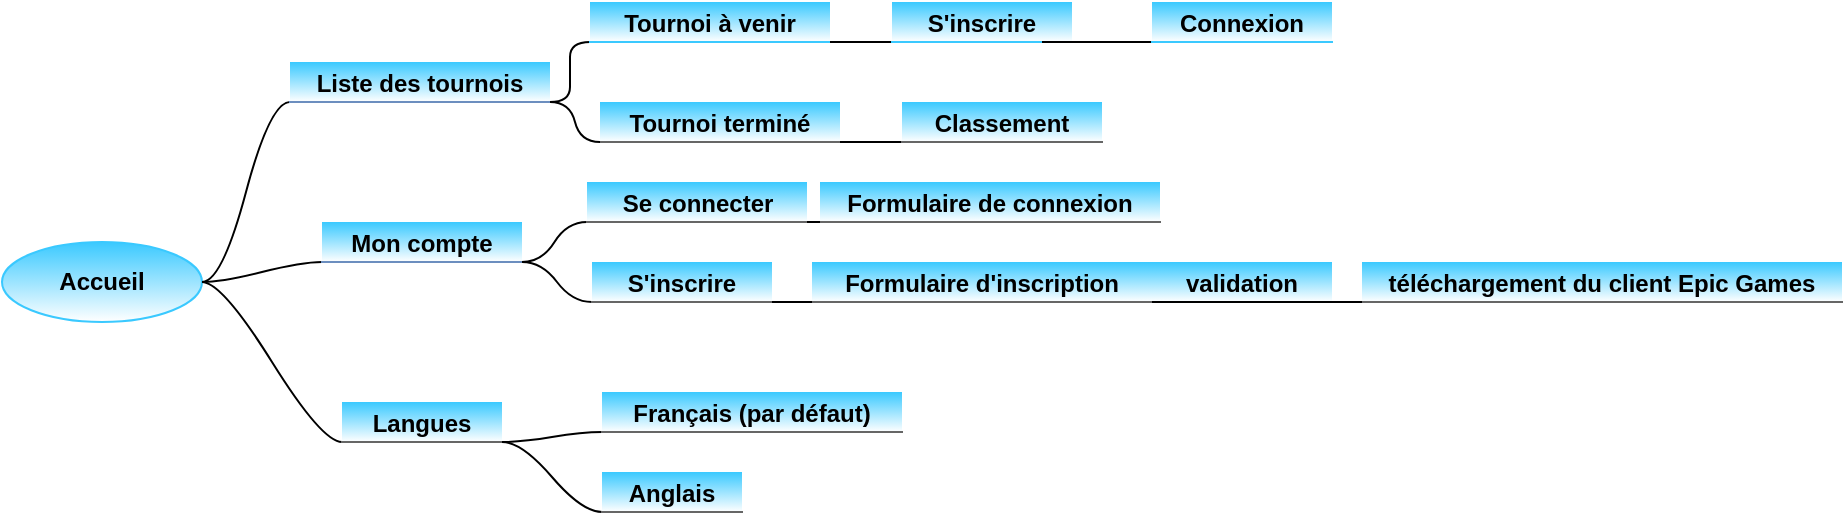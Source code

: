 <mxfile version="15.5.0" type="github" pages="2">
  <diagram id="Q1kiwo1vKjcwwtcRmz3a" name="non connecté">
    <mxGraphModel dx="1106" dy="572" grid="1" gridSize="10" guides="1" tooltips="1" connect="1" arrows="1" fold="1" page="1" pageScale="1" pageWidth="827" pageHeight="1169" math="0" shadow="0">
      <root>
        <mxCell id="0" />
        <mxCell id="1" parent="0" />
        <mxCell id="fiFQlGLODUkrKZmWzUM1-84" value="" style="edgeStyle=entityRelationEdgeStyle;startArrow=none;endArrow=none;segment=10;curved=1;rounded=1;sketch=0;" edge="1" parent="1" source="fiFQlGLODUkrKZmWzUM1-85" target="fiFQlGLODUkrKZmWzUM1-86">
          <mxGeometry relative="1" as="geometry" />
        </mxCell>
        <mxCell id="fiFQlGLODUkrKZmWzUM1-85" value="&lt;font style=&quot;font-size: 12px&quot;&gt;&lt;b&gt;&lt;font style=&quot;font-size: 12px&quot;&gt;Accueil&lt;/font&gt;&lt;/b&gt;&lt;/font&gt;" style="ellipse;whiteSpace=wrap;html=1;align=center;treeFolding=1;treeMoving=1;newEdgeStyle={&quot;edgeStyle&quot;:&quot;entityRelationEdgeStyle&quot;,&quot;startArrow&quot;:&quot;none&quot;,&quot;endArrow&quot;:&quot;none&quot;,&quot;segment&quot;:10,&quot;curved&quot;:1};rounded=1;sketch=0;fillColor=#3AC9FF;strokeColor=#3AC9FF;gradientColor=#FFFFFF;" vertex="1" parent="1">
          <mxGeometry x="140" y="485" width="100" height="40" as="geometry" />
        </mxCell>
        <mxCell id="fiFQlGLODUkrKZmWzUM1-86" value="Mon compte" style="whiteSpace=wrap;html=1;shape=partialRectangle;top=0;left=0;bottom=1;right=0;points=[[0,1],[1,1]];fillColor=#3AC9FF;align=center;verticalAlign=bottom;routingCenterY=0.5;snapToPoint=1;autosize=1;treeFolding=1;treeMoving=1;newEdgeStyle={&quot;edgeStyle&quot;:&quot;entityRelationEdgeStyle&quot;,&quot;startArrow&quot;:&quot;none&quot;,&quot;endArrow&quot;:&quot;none&quot;,&quot;segment&quot;:10,&quot;curved&quot;:1};rounded=1;sketch=0;strokeColor=#6c8ebf;gradientColor=#FFFFFF;fontStyle=1" vertex="1" parent="1">
          <mxGeometry x="300" y="475" width="100" height="20" as="geometry" />
        </mxCell>
        <mxCell id="fiFQlGLODUkrKZmWzUM1-87" value="" style="edgeStyle=entityRelationEdgeStyle;startArrow=none;endArrow=none;segment=10;curved=1;rounded=1;sketch=0;" edge="1" parent="1" source="fiFQlGLODUkrKZmWzUM1-85" target="fiFQlGLODUkrKZmWzUM1-88">
          <mxGeometry relative="1" as="geometry">
            <mxPoint x="370" y="319" as="sourcePoint" />
          </mxGeometry>
        </mxCell>
        <mxCell id="fiFQlGLODUkrKZmWzUM1-88" value="Liste des tournois" style="whiteSpace=wrap;html=1;shape=partialRectangle;top=0;left=0;bottom=1;right=0;points=[[0,1],[1,1]];fillColor=#3AC9FF;align=center;verticalAlign=bottom;routingCenterY=0.5;snapToPoint=1;autosize=1;treeFolding=1;treeMoving=1;newEdgeStyle={&quot;edgeStyle&quot;:&quot;entityRelationEdgeStyle&quot;,&quot;startArrow&quot;:&quot;none&quot;,&quot;endArrow&quot;:&quot;none&quot;,&quot;segment&quot;:10,&quot;curved&quot;:1};rounded=1;sketch=0;strokeColor=#6c8ebf;gradientColor=#FFFFFF;fontStyle=1" vertex="1" parent="1">
          <mxGeometry x="284" y="395" width="130" height="20" as="geometry" />
        </mxCell>
        <mxCell id="fiFQlGLODUkrKZmWzUM1-89" value="" style="edgeStyle=entityRelationEdgeStyle;startArrow=none;endArrow=none;segment=10;curved=1;rounded=1;sketch=0;" edge="1" parent="1" source="fiFQlGLODUkrKZmWzUM1-85" target="fiFQlGLODUkrKZmWzUM1-90">
          <mxGeometry relative="1" as="geometry">
            <mxPoint x="379" y="289" as="sourcePoint" />
          </mxGeometry>
        </mxCell>
        <mxCell id="fiFQlGLODUkrKZmWzUM1-90" value="Langues" style="whiteSpace=wrap;html=1;shape=partialRectangle;top=0;left=0;bottom=1;right=0;points=[[0,1],[1,1]];fillColor=#3AC9FF;align=center;verticalAlign=bottom;routingCenterY=0.5;snapToPoint=1;autosize=1;treeFolding=1;treeMoving=1;newEdgeStyle={&quot;edgeStyle&quot;:&quot;entityRelationEdgeStyle&quot;,&quot;startArrow&quot;:&quot;none&quot;,&quot;endArrow&quot;:&quot;none&quot;,&quot;segment&quot;:10,&quot;curved&quot;:1};rounded=1;sketch=0;strokeColor=#666666;gradientColor=#FFFFFF;fontStyle=1" vertex="1" parent="1">
          <mxGeometry x="310" y="565" width="80" height="20" as="geometry" />
        </mxCell>
        <mxCell id="fiFQlGLODUkrKZmWzUM1-91" value="" style="edgeStyle=entityRelationEdgeStyle;startArrow=none;endArrow=none;segment=10;curved=1;rounded=1;sketch=0;" edge="1" parent="1" source="fiFQlGLODUkrKZmWzUM1-88" target="fiFQlGLODUkrKZmWzUM1-48">
          <mxGeometry relative="1" as="geometry">
            <mxPoint x="470" y="375" as="sourcePoint" />
            <mxPoint x="460" y="395" as="targetPoint" />
          </mxGeometry>
        </mxCell>
        <mxCell id="fiFQlGLODUkrKZmWzUM1-92" value="Tournoi terminé" style="whiteSpace=wrap;html=1;shape=partialRectangle;top=0;left=0;bottom=1;right=0;points=[[0,1],[1,1]];fillColor=#3AC9FF;align=center;verticalAlign=bottom;routingCenterY=0.5;snapToPoint=1;autosize=1;treeFolding=1;treeMoving=1;newEdgeStyle={&quot;edgeStyle&quot;:&quot;entityRelationEdgeStyle&quot;,&quot;startArrow&quot;:&quot;none&quot;,&quot;endArrow&quot;:&quot;none&quot;,&quot;segment&quot;:10,&quot;curved&quot;:1};rounded=1;sketch=0;strokeColor=#666666;gradientColor=#FFFFFF;fontStyle=1" vertex="1" parent="1">
          <mxGeometry x="439" y="415" width="120" height="20" as="geometry" />
        </mxCell>
        <mxCell id="fiFQlGLODUkrKZmWzUM1-93" value="" style="edgeStyle=entityRelationEdgeStyle;startArrow=none;endArrow=none;segment=10;curved=1;rounded=1;sketch=0;" edge="1" parent="1" source="fiFQlGLODUkrKZmWzUM1-92" target="fiFQlGLODUkrKZmWzUM1-107">
          <mxGeometry relative="1" as="geometry">
            <mxPoint x="635" y="405" as="sourcePoint" />
            <mxPoint x="675" y="435" as="targetPoint" />
          </mxGeometry>
        </mxCell>
        <mxCell id="fiFQlGLODUkrKZmWzUM1-94" value="" style="edgeStyle=entityRelationEdgeStyle;startArrow=none;endArrow=none;segment=10;curved=1;rounded=1;sketch=0;" edge="1" parent="1" source="fiFQlGLODUkrKZmWzUM1-88" target="fiFQlGLODUkrKZmWzUM1-92">
          <mxGeometry relative="1" as="geometry">
            <mxPoint x="490" y="425" as="sourcePoint" />
            <mxPoint x="525" y="395" as="targetPoint" />
          </mxGeometry>
        </mxCell>
        <mxCell id="fiFQlGLODUkrKZmWzUM1-96" value="" style="edgeStyle=entityRelationEdgeStyle;startArrow=none;endArrow=none;segment=10;curved=1;rounded=1;sketch=0;" edge="1" parent="1" target="fiFQlGLODUkrKZmWzUM1-97" source="fiFQlGLODUkrKZmWzUM1-90">
          <mxGeometry relative="1" as="geometry">
            <mxPoint x="350" y="580" as="sourcePoint" />
          </mxGeometry>
        </mxCell>
        <mxCell id="fiFQlGLODUkrKZmWzUM1-97" value="Français (par défaut)" style="whiteSpace=wrap;html=1;shape=partialRectangle;top=0;left=0;bottom=1;right=0;points=[[0,1],[1,1]];fillColor=#3AC9FF;align=center;verticalAlign=bottom;routingCenterY=0.5;snapToPoint=1;autosize=1;treeFolding=1;treeMoving=1;newEdgeStyle={&quot;edgeStyle&quot;:&quot;entityRelationEdgeStyle&quot;,&quot;startArrow&quot;:&quot;none&quot;,&quot;endArrow&quot;:&quot;none&quot;,&quot;segment&quot;:10,&quot;curved&quot;:1};rounded=1;sketch=0;strokeColor=#666666;gradientColor=#FFFFFF;fontStyle=1" vertex="1" parent="1">
          <mxGeometry x="440" y="560" width="150" height="20" as="geometry" />
        </mxCell>
        <mxCell id="fiFQlGLODUkrKZmWzUM1-98" value="" style="edgeStyle=entityRelationEdgeStyle;startArrow=none;endArrow=none;segment=10;curved=1;rounded=1;sketch=0;" edge="1" parent="1" source="fiFQlGLODUkrKZmWzUM1-90" target="fiFQlGLODUkrKZmWzUM1-99">
          <mxGeometry relative="1" as="geometry">
            <mxPoint x="460" y="575" as="sourcePoint" />
          </mxGeometry>
        </mxCell>
        <mxCell id="fiFQlGLODUkrKZmWzUM1-99" value="Anglais" style="whiteSpace=wrap;html=1;shape=partialRectangle;top=0;left=0;bottom=1;right=0;points=[[0,1],[1,1]];fillColor=#3AC9FF;align=center;verticalAlign=bottom;routingCenterY=0.5;snapToPoint=1;autosize=1;treeFolding=1;treeMoving=1;newEdgeStyle={&quot;edgeStyle&quot;:&quot;entityRelationEdgeStyle&quot;,&quot;startArrow&quot;:&quot;none&quot;,&quot;endArrow&quot;:&quot;none&quot;,&quot;segment&quot;:10,&quot;curved&quot;:1};rounded=1;sketch=0;strokeColor=#666666;gradientColor=#FFFFFF;fontStyle=1" vertex="1" parent="1">
          <mxGeometry x="440" y="600" width="70" height="20" as="geometry" />
        </mxCell>
        <mxCell id="fiFQlGLODUkrKZmWzUM1-100" value="" style="edgeStyle=entityRelationEdgeStyle;startArrow=none;endArrow=none;segment=10;curved=1;rounded=1;sketch=0;" edge="1" parent="1" source="fiFQlGLODUkrKZmWzUM1-86" target="fiFQlGLODUkrKZmWzUM1-101">
          <mxGeometry relative="1" as="geometry">
            <mxPoint x="457.5" y="445" as="sourcePoint" />
          </mxGeometry>
        </mxCell>
        <mxCell id="fiFQlGLODUkrKZmWzUM1-101" value="Se connecter" style="whiteSpace=wrap;html=1;shape=partialRectangle;top=0;left=0;bottom=1;right=0;points=[[0,1],[1,1]];fillColor=#3AC9FF;align=center;verticalAlign=bottom;routingCenterY=0.5;snapToPoint=1;autosize=1;treeFolding=1;treeMoving=1;newEdgeStyle={&quot;edgeStyle&quot;:&quot;entityRelationEdgeStyle&quot;,&quot;startArrow&quot;:&quot;none&quot;,&quot;endArrow&quot;:&quot;none&quot;,&quot;segment&quot;:10,&quot;curved&quot;:1};rounded=1;sketch=0;strokeColor=#666666;gradientColor=#FFFFFF;fontStyle=1" vertex="1" parent="1">
          <mxGeometry x="432.5" y="455" width="110" height="20" as="geometry" />
        </mxCell>
        <mxCell id="fiFQlGLODUkrKZmWzUM1-102" value="Formulaire d&#39;inscription" style="whiteSpace=wrap;html=1;shape=partialRectangle;top=0;left=0;bottom=1;right=0;points=[[0,1],[1,1]];fillColor=#3AC9FF;align=center;verticalAlign=bottom;routingCenterY=0.5;snapToPoint=1;autosize=1;treeFolding=1;treeMoving=1;newEdgeStyle={&quot;edgeStyle&quot;:&quot;entityRelationEdgeStyle&quot;,&quot;startArrow&quot;:&quot;none&quot;,&quot;endArrow&quot;:&quot;none&quot;,&quot;segment&quot;:10,&quot;curved&quot;:1};rounded=1;sketch=0;strokeColor=#666666;gradientColor=#FFFFFF;fontStyle=1" vertex="1" parent="1">
          <mxGeometry x="545" y="495" width="170" height="20" as="geometry" />
        </mxCell>
        <mxCell id="fiFQlGLODUkrKZmWzUM1-103" value="" style="edgeStyle=entityRelationEdgeStyle;startArrow=none;endArrow=none;segment=10;curved=1;rounded=1;sketch=0;" edge="1" parent="1" source="fiFQlGLODUkrKZmWzUM1-86" target="fiFQlGLODUkrKZmWzUM1-105">
          <mxGeometry relative="1" as="geometry">
            <mxPoint x="480" y="445" as="sourcePoint" />
            <mxPoint x="508" y="425" as="targetPoint" />
          </mxGeometry>
        </mxCell>
        <mxCell id="fiFQlGLODUkrKZmWzUM1-104" value="" style="edgeStyle=entityRelationEdgeStyle;startArrow=none;endArrow=none;segment=10;curved=1;rounded=1;sketch=0;" edge="1" parent="1" source="fiFQlGLODUkrKZmWzUM1-105" target="fiFQlGLODUkrKZmWzUM1-102">
          <mxGeometry relative="1" as="geometry">
            <mxPoint x="440" y="525" as="sourcePoint" />
            <mxPoint x="508" y="425" as="targetPoint" />
          </mxGeometry>
        </mxCell>
        <mxCell id="fiFQlGLODUkrKZmWzUM1-105" value="S&#39;inscrire" style="whiteSpace=wrap;html=1;shape=partialRectangle;top=0;left=0;bottom=1;right=0;points=[[0,1],[1,1]];fillColor=#3AC9FF;align=center;verticalAlign=bottom;routingCenterY=0.5;snapToPoint=1;autosize=1;treeFolding=1;treeMoving=1;newEdgeStyle={&quot;edgeStyle&quot;:&quot;entityRelationEdgeStyle&quot;,&quot;startArrow&quot;:&quot;none&quot;,&quot;endArrow&quot;:&quot;none&quot;,&quot;segment&quot;:10,&quot;curved&quot;:1};rounded=1;sketch=0;strokeColor=#666666;gradientColor=#FFFFFF;fontStyle=1" vertex="1" parent="1">
          <mxGeometry x="435" y="495" width="90" height="20" as="geometry" />
        </mxCell>
        <mxCell id="fiFQlGLODUkrKZmWzUM1-106" value="" style="edgeStyle=entityRelationEdgeStyle;startArrow=none;endArrow=none;segment=10;curved=1;rounded=1;sketch=0;" edge="1" parent="1" source="fiFQlGLODUkrKZmWzUM1-102" target="fiFQlGLODUkrKZmWzUM1-105">
          <mxGeometry relative="1" as="geometry">
            <mxPoint x="480" y="445" as="sourcePoint" />
            <mxPoint x="508" y="425" as="targetPoint" />
          </mxGeometry>
        </mxCell>
        <mxCell id="fiFQlGLODUkrKZmWzUM1-48" value="Tournoi à venir" style="whiteSpace=wrap;html=1;shape=partialRectangle;top=0;left=0;bottom=1;right=0;points=[[0,1],[1,1]];fillColor=#3AC9FF;align=center;verticalAlign=bottom;routingCenterY=0.5;snapToPoint=1;autosize=1;treeFolding=1;treeMoving=1;newEdgeStyle={&quot;edgeStyle&quot;:&quot;entityRelationEdgeStyle&quot;,&quot;startArrow&quot;:&quot;none&quot;,&quot;endArrow&quot;:&quot;none&quot;,&quot;segment&quot;:10,&quot;curved&quot;:1};rounded=1;sketch=0;strokeColor=#3AC9FF;gradientColor=#FFFFFF;fontStyle=1" vertex="1" parent="1">
          <mxGeometry x="434" y="365" width="120" height="20" as="geometry" />
        </mxCell>
        <mxCell id="fiFQlGLODUkrKZmWzUM1-107" value="Classement" style="whiteSpace=wrap;html=1;shape=partialRectangle;top=0;left=0;bottom=1;right=0;points=[[0,1],[1,1]];fillColor=#3AC9FF;align=center;verticalAlign=bottom;routingCenterY=0.5;snapToPoint=1;autosize=1;treeFolding=1;treeMoving=1;newEdgeStyle={&quot;edgeStyle&quot;:&quot;entityRelationEdgeStyle&quot;,&quot;startArrow&quot;:&quot;none&quot;,&quot;endArrow&quot;:&quot;none&quot;,&quot;segment&quot;:10,&quot;curved&quot;:1};rounded=1;sketch=0;strokeColor=#666666;gradientColor=#FFFFFF;fontStyle=1" vertex="1" parent="1">
          <mxGeometry x="590" y="415" width="100" height="20" as="geometry" />
        </mxCell>
        <mxCell id="fiFQlGLODUkrKZmWzUM1-108" value="" style="edgeStyle=entityRelationEdgeStyle;startArrow=none;endArrow=none;segment=10;curved=1;rounded=1;sketch=0;" edge="1" parent="1" target="fiFQlGLODUkrKZmWzUM1-109" source="fiFQlGLODUkrKZmWzUM1-48">
          <mxGeometry relative="1" as="geometry">
            <mxPoint x="585" y="445" as="sourcePoint" />
            <mxPoint x="685" y="445" as="targetPoint" />
          </mxGeometry>
        </mxCell>
        <mxCell id="fiFQlGLODUkrKZmWzUM1-109" value="S&#39;inscrire" style="whiteSpace=wrap;html=1;shape=partialRectangle;top=0;left=0;bottom=1;right=0;points=[[0,1],[1,1]];fillColor=#3AC9FF;align=center;verticalAlign=bottom;routingCenterY=0.5;snapToPoint=1;autosize=1;treeFolding=1;treeMoving=1;newEdgeStyle={&quot;edgeStyle&quot;:&quot;entityRelationEdgeStyle&quot;,&quot;startArrow&quot;:&quot;none&quot;,&quot;endArrow&quot;:&quot;none&quot;,&quot;segment&quot;:10,&quot;curved&quot;:1};rounded=1;sketch=0;strokeColor=#3AC9FF;gradientColor=#FFFFFF;fontStyle=1" vertex="1" collapsed="1" parent="1">
          <mxGeometry x="585" y="365" width="90" height="20" as="geometry" />
        </mxCell>
        <mxCell id="fiFQlGLODUkrKZmWzUM1-110" value="" style="edgeStyle=entityRelationEdgeStyle;startArrow=none;endArrow=none;segment=10;curved=1;rounded=1;sketch=0;" edge="1" parent="1" target="fiFQlGLODUkrKZmWzUM1-111">
          <mxGeometry relative="1" as="geometry">
            <mxPoint x="660" y="385" as="sourcePoint" />
            <mxPoint x="695" y="455" as="targetPoint" />
          </mxGeometry>
        </mxCell>
        <mxCell id="fiFQlGLODUkrKZmWzUM1-111" value="Connexion" style="whiteSpace=wrap;html=1;shape=partialRectangle;top=0;left=0;bottom=1;right=0;points=[[0,1],[1,1]];fillColor=#3AC9FF;align=center;verticalAlign=bottom;routingCenterY=0.5;snapToPoint=1;autosize=1;treeFolding=1;treeMoving=1;newEdgeStyle={&quot;edgeStyle&quot;:&quot;entityRelationEdgeStyle&quot;,&quot;startArrow&quot;:&quot;none&quot;,&quot;endArrow&quot;:&quot;none&quot;,&quot;segment&quot;:10,&quot;curved&quot;:1};rounded=1;sketch=0;strokeColor=#3AC9FF;gradientColor=#FFFFFF;fontStyle=1" vertex="1" parent="1">
          <mxGeometry x="715" y="365" width="90" height="20" as="geometry" />
        </mxCell>
        <mxCell id="fiFQlGLODUkrKZmWzUM1-112" value="&lt;div&gt;Formulaire de connexion&lt;/div&gt;" style="whiteSpace=wrap;html=1;shape=partialRectangle;top=0;left=0;bottom=1;right=0;points=[[0,1],[1,1]];fillColor=#3AC9FF;align=center;verticalAlign=bottom;routingCenterY=0.5;snapToPoint=1;autosize=1;treeFolding=1;treeMoving=1;newEdgeStyle={&quot;edgeStyle&quot;:&quot;entityRelationEdgeStyle&quot;,&quot;startArrow&quot;:&quot;none&quot;,&quot;endArrow&quot;:&quot;none&quot;,&quot;segment&quot;:10,&quot;curved&quot;:1};rounded=1;sketch=0;strokeColor=#666666;gradientColor=#FFFFFF;fontStyle=1" vertex="1" parent="1">
          <mxGeometry x="549" y="455" width="170" height="20" as="geometry" />
        </mxCell>
        <mxCell id="fiFQlGLODUkrKZmWzUM1-113" value="" style="edgeStyle=entityRelationEdgeStyle;startArrow=none;endArrow=none;segment=10;curved=1;rounded=1;sketch=0;" edge="1" parent="1" source="fiFQlGLODUkrKZmWzUM1-112" target="fiFQlGLODUkrKZmWzUM1-101">
          <mxGeometry relative="1" as="geometry">
            <mxPoint x="420" y="505" as="sourcePoint" />
            <mxPoint x="448" y="485" as="targetPoint" />
          </mxGeometry>
        </mxCell>
        <mxCell id="fiFQlGLODUkrKZmWzUM1-114" value="validation " style="whiteSpace=wrap;html=1;shape=partialRectangle;top=0;left=0;bottom=1;right=0;points=[[0,1],[1,1]];fillColor=#3AC9FF;align=center;verticalAlign=bottom;routingCenterY=0.5;snapToPoint=1;autosize=1;treeFolding=1;treeMoving=1;newEdgeStyle={&quot;edgeStyle&quot;:&quot;entityRelationEdgeStyle&quot;,&quot;startArrow&quot;:&quot;none&quot;,&quot;endArrow&quot;:&quot;none&quot;,&quot;segment&quot;:10,&quot;curved&quot;:1};rounded=1;sketch=0;strokeColor=#666666;gradientColor=#FFFFFF;fontStyle=1" vertex="1" parent="1">
          <mxGeometry x="715" y="495" width="90" height="20" as="geometry" />
        </mxCell>
        <mxCell id="fiFQlGLODUkrKZmWzUM1-115" value="" style="edgeStyle=entityRelationEdgeStyle;startArrow=none;endArrow=none;segment=10;curved=1;rounded=1;sketch=0;" edge="1" parent="1" source="fiFQlGLODUkrKZmWzUM1-114" target="fiFQlGLODUkrKZmWzUM1-102">
          <mxGeometry relative="1" as="geometry">
            <mxPoint x="559" y="485" as="sourcePoint" />
            <mxPoint x="548" y="485" as="targetPoint" />
          </mxGeometry>
        </mxCell>
        <mxCell id="fiFQlGLODUkrKZmWzUM1-116" value="" style="edgeStyle=entityRelationEdgeStyle;startArrow=none;endArrow=none;segment=10;curved=1;rounded=1;sketch=0;" edge="1" parent="1" source="fiFQlGLODUkrKZmWzUM1-114">
          <mxGeometry relative="1" as="geometry">
            <mxPoint x="730" y="515" as="sourcePoint" />
            <mxPoint x="780" y="515" as="targetPoint" />
          </mxGeometry>
        </mxCell>
        <mxCell id="fiFQlGLODUkrKZmWzUM1-117" value="téléchargement du client Epic Games" style="whiteSpace=wrap;html=1;shape=partialRectangle;top=0;left=0;bottom=1;right=0;points=[[0,1],[1,1]];fillColor=#3AC9FF;align=center;verticalAlign=bottom;routingCenterY=0.5;snapToPoint=1;autosize=1;treeFolding=1;treeMoving=1;newEdgeStyle={&quot;edgeStyle&quot;:&quot;entityRelationEdgeStyle&quot;,&quot;startArrow&quot;:&quot;none&quot;,&quot;endArrow&quot;:&quot;none&quot;,&quot;segment&quot;:10,&quot;curved&quot;:1};rounded=1;sketch=0;strokeColor=#666666;gradientColor=#FFFFFF;fontStyle=1" vertex="1" parent="1">
          <mxGeometry x="820" y="495" width="240" height="20" as="geometry" />
        </mxCell>
        <mxCell id="fiFQlGLODUkrKZmWzUM1-119" value="" style="edgeStyle=entityRelationEdgeStyle;startArrow=none;endArrow=none;segment=10;curved=1;rounded=1;sketch=0;" edge="1" parent="1" source="fiFQlGLODUkrKZmWzUM1-114" target="fiFQlGLODUkrKZmWzUM1-117">
          <mxGeometry relative="1" as="geometry">
            <mxPoint x="760" y="510" as="sourcePoint" />
            <mxPoint x="795" y="530" as="targetPoint" />
          </mxGeometry>
        </mxCell>
      </root>
    </mxGraphModel>
  </diagram>
  <diagram id="P9nmxpy3xN0ZeBVEByqj" name="connecté">
    <mxGraphModel dx="632" dy="327" grid="1" gridSize="10" guides="1" tooltips="1" connect="1" arrows="1" fold="1" page="1" pageScale="1" pageWidth="827" pageHeight="1169" math="0" shadow="0">
      <root>
        <mxCell id="O_8s_zXtl1Wq45kXyOu1-0" />
        <mxCell id="O_8s_zXtl1Wq45kXyOu1-1" parent="O_8s_zXtl1Wq45kXyOu1-0" />
        <mxCell id="TK5X9V41BlfFNVEwXNrX-0" value="" style="edgeStyle=entityRelationEdgeStyle;startArrow=none;endArrow=none;segment=10;curved=1;rounded=1;sketch=0;" edge="1" parent="O_8s_zXtl1Wq45kXyOu1-1" source="TK5X9V41BlfFNVEwXNrX-1" target="TK5X9V41BlfFNVEwXNrX-2">
          <mxGeometry relative="1" as="geometry" />
        </mxCell>
        <mxCell id="TK5X9V41BlfFNVEwXNrX-1" value="&lt;div&gt;Accueil&lt;/div&gt;&lt;div&gt;&lt;span style=&quot;font-weight: normal&quot;&gt;Mes tournois&lt;/span&gt;&lt;/div&gt;" style="ellipse;whiteSpace=wrap;html=1;align=center;treeFolding=1;treeMoving=1;newEdgeStyle={&quot;edgeStyle&quot;:&quot;entityRelationEdgeStyle&quot;,&quot;startArrow&quot;:&quot;none&quot;,&quot;endArrow&quot;:&quot;none&quot;,&quot;segment&quot;:10,&quot;curved&quot;:1};rounded=1;sketch=0;fillColor=#3AC9FF;strokeColor=#3AC9FF;gradientColor=#FFFFFF;fontStyle=1" vertex="1" parent="O_8s_zXtl1Wq45kXyOu1-1">
          <mxGeometry x="280" y="990" width="100" height="40" as="geometry" />
        </mxCell>
        <mxCell id="TK5X9V41BlfFNVEwXNrX-2" value="Mon compte" style="whiteSpace=wrap;html=1;shape=partialRectangle;top=0;left=0;bottom=1;right=0;points=[[0,1],[1,1]];fillColor=#3AC9FF;align=center;verticalAlign=bottom;routingCenterY=0.5;snapToPoint=1;autosize=1;treeFolding=1;treeMoving=1;newEdgeStyle={&quot;edgeStyle&quot;:&quot;entityRelationEdgeStyle&quot;,&quot;startArrow&quot;:&quot;none&quot;,&quot;endArrow&quot;:&quot;none&quot;,&quot;segment&quot;:10,&quot;curved&quot;:1};rounded=1;sketch=0;strokeColor=#6c8ebf;gradientColor=#FFFFFF;fontStyle=1" vertex="1" parent="O_8s_zXtl1Wq45kXyOu1-1">
          <mxGeometry x="430" y="980" width="100" height="20" as="geometry" />
        </mxCell>
        <mxCell id="TK5X9V41BlfFNVEwXNrX-3" value="" style="edgeStyle=entityRelationEdgeStyle;startArrow=none;endArrow=none;segment=10;curved=1;rounded=1;sketch=0;" edge="1" parent="O_8s_zXtl1Wq45kXyOu1-1" source="TK5X9V41BlfFNVEwXNrX-1" target="TK5X9V41BlfFNVEwXNrX-4">
          <mxGeometry relative="1" as="geometry">
            <mxPoint x="510" y="824" as="sourcePoint" />
          </mxGeometry>
        </mxCell>
        <mxCell id="TK5X9V41BlfFNVEwXNrX-4" value="&lt;div&gt;Rechercher un &lt;br&gt;&lt;/div&gt;&lt;div&gt;tournois&lt;/div&gt;" style="whiteSpace=wrap;html=1;shape=partialRectangle;top=0;left=0;bottom=1;right=0;points=[[0,1],[1,1]];fillColor=#3AC9FF;align=center;verticalAlign=bottom;routingCenterY=0.5;snapToPoint=1;autosize=1;treeFolding=1;treeMoving=1;newEdgeStyle={&quot;edgeStyle&quot;:&quot;entityRelationEdgeStyle&quot;,&quot;startArrow&quot;:&quot;none&quot;,&quot;endArrow&quot;:&quot;none&quot;,&quot;segment&quot;:10,&quot;curved&quot;:1};rounded=1;sketch=0;strokeColor=#6c8ebf;gradientColor=#FFFFFF;fontStyle=1" vertex="1" parent="O_8s_zXtl1Wq45kXyOu1-1">
          <mxGeometry x="430" y="890" width="120" height="30" as="geometry" />
        </mxCell>
        <mxCell id="TK5X9V41BlfFNVEwXNrX-5" value="" style="edgeStyle=entityRelationEdgeStyle;startArrow=none;endArrow=none;segment=10;curved=1;rounded=1;sketch=0;" edge="1" parent="O_8s_zXtl1Wq45kXyOu1-1" source="TK5X9V41BlfFNVEwXNrX-1" target="TK5X9V41BlfFNVEwXNrX-6">
          <mxGeometry relative="1" as="geometry">
            <mxPoint x="519" y="794" as="sourcePoint" />
          </mxGeometry>
        </mxCell>
        <mxCell id="TK5X9V41BlfFNVEwXNrX-6" value="Langues" style="whiteSpace=wrap;html=1;shape=partialRectangle;top=0;left=0;bottom=1;right=0;points=[[0,1],[1,1]];fillColor=#3AC9FF;align=center;verticalAlign=bottom;routingCenterY=0.5;snapToPoint=1;autosize=1;treeFolding=1;treeMoving=1;newEdgeStyle={&quot;edgeStyle&quot;:&quot;entityRelationEdgeStyle&quot;,&quot;startArrow&quot;:&quot;none&quot;,&quot;endArrow&quot;:&quot;none&quot;,&quot;segment&quot;:10,&quot;curved&quot;:1};rounded=1;sketch=0;strokeColor=#666666;gradientColor=#FFFFFF;fontStyle=1" vertex="1" parent="O_8s_zXtl1Wq45kXyOu1-1">
          <mxGeometry x="435" y="1090" width="80" height="20" as="geometry" />
        </mxCell>
        <mxCell id="TK5X9V41BlfFNVEwXNrX-7" value="" style="edgeStyle=entityRelationEdgeStyle;startArrow=none;endArrow=none;segment=10;curved=1;rounded=1;sketch=0;" edge="1" parent="O_8s_zXtl1Wq45kXyOu1-1" source="TK5X9V41BlfFNVEwXNrX-4" target="TK5X9V41BlfFNVEwXNrX-18">
          <mxGeometry relative="1" as="geometry">
            <mxPoint x="610" y="880" as="sourcePoint" />
            <mxPoint x="600" y="900" as="targetPoint" />
          </mxGeometry>
        </mxCell>
        <mxCell id="TK5X9V41BlfFNVEwXNrX-8" value="Tournoi terminé" style="whiteSpace=wrap;html=1;shape=partialRectangle;top=0;left=0;bottom=1;right=0;points=[[0,1],[1,1]];fillColor=#3AC9FF;align=center;verticalAlign=bottom;routingCenterY=0.5;snapToPoint=1;autosize=1;treeFolding=1;treeMoving=1;newEdgeStyle={&quot;edgeStyle&quot;:&quot;entityRelationEdgeStyle&quot;,&quot;startArrow&quot;:&quot;none&quot;,&quot;endArrow&quot;:&quot;none&quot;,&quot;segment&quot;:10,&quot;curved&quot;:1};rounded=1;sketch=0;strokeColor=#666666;gradientColor=#FFFFFF;fontStyle=1" vertex="1" parent="O_8s_zXtl1Wq45kXyOu1-1">
          <mxGeometry x="574" y="920" width="120" height="20" as="geometry" />
        </mxCell>
        <mxCell id="TK5X9V41BlfFNVEwXNrX-9" value="" style="edgeStyle=entityRelationEdgeStyle;startArrow=none;endArrow=none;segment=10;curved=1;rounded=1;sketch=0;" edge="1" parent="O_8s_zXtl1Wq45kXyOu1-1" source="TK5X9V41BlfFNVEwXNrX-8" target="TK5X9V41BlfFNVEwXNrX-19">
          <mxGeometry relative="1" as="geometry">
            <mxPoint x="775" y="910" as="sourcePoint" />
            <mxPoint x="815" y="940" as="targetPoint" />
          </mxGeometry>
        </mxCell>
        <mxCell id="TK5X9V41BlfFNVEwXNrX-10" value="" style="edgeStyle=entityRelationEdgeStyle;startArrow=none;endArrow=none;segment=10;curved=1;rounded=1;sketch=0;" edge="1" parent="O_8s_zXtl1Wq45kXyOu1-1" source="TK5X9V41BlfFNVEwXNrX-4" target="TK5X9V41BlfFNVEwXNrX-8">
          <mxGeometry relative="1" as="geometry">
            <mxPoint x="630" y="930" as="sourcePoint" />
            <mxPoint x="665" y="900" as="targetPoint" />
          </mxGeometry>
        </mxCell>
        <mxCell id="TK5X9V41BlfFNVEwXNrX-11" value="" style="edgeStyle=entityRelationEdgeStyle;startArrow=none;endArrow=none;segment=10;curved=1;rounded=1;sketch=0;" edge="1" parent="O_8s_zXtl1Wq45kXyOu1-1" source="TK5X9V41BlfFNVEwXNrX-6" target="TK5X9V41BlfFNVEwXNrX-12">
          <mxGeometry relative="1" as="geometry">
            <mxPoint x="490" y="1085" as="sourcePoint" />
          </mxGeometry>
        </mxCell>
        <mxCell id="TK5X9V41BlfFNVEwXNrX-12" value="Français (par défaut)" style="whiteSpace=wrap;html=1;shape=partialRectangle;top=0;left=0;bottom=1;right=0;points=[[0,1],[1,1]];fillColor=#3AC9FF;align=center;verticalAlign=bottom;routingCenterY=0.5;snapToPoint=1;autosize=1;treeFolding=1;treeMoving=1;newEdgeStyle={&quot;edgeStyle&quot;:&quot;entityRelationEdgeStyle&quot;,&quot;startArrow&quot;:&quot;none&quot;,&quot;endArrow&quot;:&quot;none&quot;,&quot;segment&quot;:10,&quot;curved&quot;:1};rounded=1;sketch=0;strokeColor=#666666;gradientColor=#FFFFFF;fontStyle=1" vertex="1" parent="O_8s_zXtl1Wq45kXyOu1-1">
          <mxGeometry x="574" y="1080" width="150" height="20" as="geometry" />
        </mxCell>
        <mxCell id="TK5X9V41BlfFNVEwXNrX-13" value="" style="edgeStyle=entityRelationEdgeStyle;startArrow=none;endArrow=none;segment=10;curved=1;rounded=1;sketch=0;" edge="1" parent="O_8s_zXtl1Wq45kXyOu1-1" source="TK5X9V41BlfFNVEwXNrX-6" target="TK5X9V41BlfFNVEwXNrX-14">
          <mxGeometry relative="1" as="geometry">
            <mxPoint x="600" y="1080" as="sourcePoint" />
          </mxGeometry>
        </mxCell>
        <mxCell id="TK5X9V41BlfFNVEwXNrX-14" value="Anglais" style="whiteSpace=wrap;html=1;shape=partialRectangle;top=0;left=0;bottom=1;right=0;points=[[0,1],[1,1]];fillColor=#3AC9FF;align=center;verticalAlign=bottom;routingCenterY=0.5;snapToPoint=1;autosize=1;treeFolding=1;treeMoving=1;newEdgeStyle={&quot;edgeStyle&quot;:&quot;entityRelationEdgeStyle&quot;,&quot;startArrow&quot;:&quot;none&quot;,&quot;endArrow&quot;:&quot;none&quot;,&quot;segment&quot;:10,&quot;curved&quot;:1};rounded=1;sketch=0;strokeColor=#666666;gradientColor=#FFFFFF;fontStyle=1" vertex="1" parent="O_8s_zXtl1Wq45kXyOu1-1">
          <mxGeometry x="574" y="1110" width="70" height="20" as="geometry" />
        </mxCell>
        <mxCell id="TK5X9V41BlfFNVEwXNrX-15" value="" style="edgeStyle=entityRelationEdgeStyle;startArrow=none;endArrow=none;segment=10;curved=1;rounded=1;sketch=0;" edge="1" parent="O_8s_zXtl1Wq45kXyOu1-1" source="TK5X9V41BlfFNVEwXNrX-2" target="TK5X9V41BlfFNVEwXNrX-16">
          <mxGeometry relative="1" as="geometry">
            <mxPoint x="597.5" y="950" as="sourcePoint" />
          </mxGeometry>
        </mxCell>
        <mxCell id="TK5X9V41BlfFNVEwXNrX-16" value="Parametres" style="whiteSpace=wrap;html=1;shape=partialRectangle;top=0;left=0;bottom=1;right=0;points=[[0,1],[1,1]];fillColor=#3AC9FF;align=center;verticalAlign=bottom;routingCenterY=0.5;snapToPoint=1;autosize=1;treeFolding=1;treeMoving=1;newEdgeStyle={&quot;edgeStyle&quot;:&quot;entityRelationEdgeStyle&quot;,&quot;startArrow&quot;:&quot;none&quot;,&quot;endArrow&quot;:&quot;none&quot;,&quot;segment&quot;:10,&quot;curved&quot;:1};rounded=1;sketch=0;strokeColor=#666666;gradientColor=#FFFFFF;fontStyle=1" vertex="1" parent="O_8s_zXtl1Wq45kXyOu1-1">
          <mxGeometry x="569" y="1000" width="100" height="20" as="geometry" />
        </mxCell>
        <mxCell id="TK5X9V41BlfFNVEwXNrX-17" value="" style="edgeStyle=entityRelationEdgeStyle;startArrow=none;endArrow=none;segment=10;curved=1;rounded=1;sketch=0;" edge="1" parent="O_8s_zXtl1Wq45kXyOu1-1" source="TK5X9V41BlfFNVEwXNrX-16" target="TK5X9V41BlfFNVEwXNrX-26">
          <mxGeometry relative="1" as="geometry">
            <mxPoint x="620" y="950" as="sourcePoint" />
            <mxPoint x="575" y="1020" as="targetPoint" />
          </mxGeometry>
        </mxCell>
        <mxCell id="TK5X9V41BlfFNVEwXNrX-18" value="&lt;div&gt;Détail d&#39;un tournoi à venir&lt;/div&gt;" style="whiteSpace=wrap;html=1;shape=partialRectangle;top=0;left=0;bottom=1;right=0;points=[[0,1],[1,1]];fillColor=#3AC9FF;align=center;verticalAlign=bottom;routingCenterY=0.5;snapToPoint=1;autosize=1;treeFolding=1;treeMoving=1;newEdgeStyle={&quot;edgeStyle&quot;:&quot;entityRelationEdgeStyle&quot;,&quot;startArrow&quot;:&quot;none&quot;,&quot;endArrow&quot;:&quot;none&quot;,&quot;segment&quot;:10,&quot;curved&quot;:1};rounded=1;sketch=0;strokeColor=#3AC9FF;gradientColor=#FFFFFF;fontStyle=1" vertex="1" parent="O_8s_zXtl1Wq45kXyOu1-1">
          <mxGeometry x="574" y="870" width="180" height="20" as="geometry" />
        </mxCell>
        <mxCell id="TK5X9V41BlfFNVEwXNrX-19" value="Classement" style="whiteSpace=wrap;html=1;shape=partialRectangle;top=0;left=0;bottom=1;right=0;points=[[0,1],[1,1]];fillColor=#3AC9FF;align=center;verticalAlign=bottom;routingCenterY=0.5;snapToPoint=1;autosize=1;treeFolding=1;treeMoving=1;newEdgeStyle={&quot;edgeStyle&quot;:&quot;entityRelationEdgeStyle&quot;,&quot;startArrow&quot;:&quot;none&quot;,&quot;endArrow&quot;:&quot;none&quot;,&quot;segment&quot;:10,&quot;curved&quot;:1};rounded=1;sketch=0;strokeColor=#666666;gradientColor=#FFFFFF;fontStyle=1" vertex="1" parent="O_8s_zXtl1Wq45kXyOu1-1">
          <mxGeometry x="730" y="920" width="100" height="20" as="geometry" />
        </mxCell>
        <mxCell id="TK5X9V41BlfFNVEwXNrX-20" value="" style="edgeStyle=entityRelationEdgeStyle;startArrow=none;endArrow=none;segment=10;curved=1;rounded=1;sketch=0;" edge="1" parent="O_8s_zXtl1Wq45kXyOu1-1" source="TK5X9V41BlfFNVEwXNrX-18" target="TK5X9V41BlfFNVEwXNrX-38">
          <mxGeometry relative="1" as="geometry">
            <mxPoint x="725" y="950" as="sourcePoint" />
            <mxPoint x="825" y="950" as="targetPoint" />
          </mxGeometry>
        </mxCell>
        <mxCell id="TK5X9V41BlfFNVEwXNrX-21" value="" style="edgeStyle=entityRelationEdgeStyle;startArrow=none;endArrow=none;segment=10;curved=1;rounded=1;sketch=0;" edge="1" parent="O_8s_zXtl1Wq45kXyOu1-1" source="TK5X9V41BlfFNVEwXNrX-38" target="TK5X9V41BlfFNVEwXNrX-22">
          <mxGeometry relative="1" as="geometry">
            <mxPoint x="800" y="890" as="sourcePoint" />
            <mxPoint x="835" y="960" as="targetPoint" />
          </mxGeometry>
        </mxCell>
        <mxCell id="TK5X9V41BlfFNVEwXNrX-22" value="Créer une équipe" style="whiteSpace=wrap;html=1;shape=partialRectangle;top=0;left=0;bottom=1;right=0;points=[[0,1],[1,1]];fillColor=#3AC9FF;align=center;verticalAlign=bottom;routingCenterY=0.5;snapToPoint=1;autosize=1;treeFolding=1;treeMoving=1;newEdgeStyle={&quot;edgeStyle&quot;:&quot;entityRelationEdgeStyle&quot;,&quot;startArrow&quot;:&quot;none&quot;,&quot;endArrow&quot;:&quot;none&quot;,&quot;segment&quot;:10,&quot;curved&quot;:1};rounded=1;sketch=0;strokeColor=#3AC9FF;gradientColor=#FFFFFF;fontStyle=1" vertex="1" parent="O_8s_zXtl1Wq45kXyOu1-1">
          <mxGeometry x="880" y="870" width="130" height="20" as="geometry" />
        </mxCell>
        <mxCell id="TK5X9V41BlfFNVEwXNrX-23" value="Profil" style="whiteSpace=wrap;html=1;shape=partialRectangle;top=0;left=0;bottom=1;right=0;points=[[0,1],[1,1]];fillColor=#3AC9FF;align=center;verticalAlign=bottom;routingCenterY=0.5;snapToPoint=1;autosize=1;treeFolding=1;treeMoving=1;newEdgeStyle={&quot;edgeStyle&quot;:&quot;entityRelationEdgeStyle&quot;,&quot;startArrow&quot;:&quot;none&quot;,&quot;endArrow&quot;:&quot;none&quot;,&quot;segment&quot;:10,&quot;curved&quot;:1};rounded=1;sketch=0;strokeColor=#666666;gradientColor=#FFFFFF;fontStyle=1" vertex="1" parent="O_8s_zXtl1Wq45kXyOu1-1">
          <mxGeometry x="744" y="960" width="60" height="20" as="geometry" />
        </mxCell>
        <mxCell id="TK5X9V41BlfFNVEwXNrX-24" value="" style="edgeStyle=entityRelationEdgeStyle;startArrow=none;endArrow=none;segment=10;curved=1;rounded=1;sketch=0;" edge="1" parent="O_8s_zXtl1Wq45kXyOu1-1" source="TK5X9V41BlfFNVEwXNrX-23" target="TK5X9V41BlfFNVEwXNrX-16">
          <mxGeometry relative="1" as="geometry">
            <mxPoint x="560" y="1010" as="sourcePoint" />
            <mxPoint x="588" y="990" as="targetPoint" />
          </mxGeometry>
        </mxCell>
        <mxCell id="TK5X9V41BlfFNVEwXNrX-25" value="Réseaux sociaux" style="whiteSpace=wrap;html=1;shape=partialRectangle;top=0;left=0;bottom=1;right=0;points=[[0,1],[1,1]];fillColor=#3AC9FF;align=center;verticalAlign=bottom;routingCenterY=0.5;snapToPoint=1;autosize=1;treeFolding=1;treeMoving=1;newEdgeStyle={&quot;edgeStyle&quot;:&quot;entityRelationEdgeStyle&quot;,&quot;startArrow&quot;:&quot;none&quot;,&quot;endArrow&quot;:&quot;none&quot;,&quot;segment&quot;:10,&quot;curved&quot;:1};rounded=1;sketch=0;strokeColor=#666666;gradientColor=#FFFFFF;fontStyle=1" vertex="1" parent="O_8s_zXtl1Wq45kXyOu1-1">
          <mxGeometry x="744" y="1020" width="130" height="20" as="geometry" />
        </mxCell>
        <mxCell id="TK5X9V41BlfFNVEwXNrX-26" value="Technologie" style="whiteSpace=wrap;html=1;shape=partialRectangle;top=0;left=0;bottom=1;right=0;points=[[0,1],[1,1]];fillColor=#3AC9FF;align=center;verticalAlign=bottom;routingCenterY=0.5;snapToPoint=1;autosize=1;treeFolding=1;treeMoving=1;newEdgeStyle={&quot;edgeStyle&quot;:&quot;entityRelationEdgeStyle&quot;,&quot;startArrow&quot;:&quot;none&quot;,&quot;endArrow&quot;:&quot;none&quot;,&quot;segment&quot;:10,&quot;curved&quot;:1};rounded=1;sketch=0;strokeColor=#666666;gradientColor=#FFFFFF;fontStyle=1" vertex="1" parent="O_8s_zXtl1Wq45kXyOu1-1">
          <mxGeometry x="744" y="990" width="100" height="20" as="geometry" />
        </mxCell>
        <mxCell id="TK5X9V41BlfFNVEwXNrX-27" value="Notifications" style="whiteSpace=wrap;html=1;shape=partialRectangle;top=0;left=0;bottom=1;right=0;points=[[0,1],[1,1]];fillColor=#3AC9FF;align=center;verticalAlign=bottom;routingCenterY=0.5;snapToPoint=1;autosize=1;treeFolding=1;treeMoving=1;newEdgeStyle={&quot;edgeStyle&quot;:&quot;entityRelationEdgeStyle&quot;,&quot;startArrow&quot;:&quot;none&quot;,&quot;endArrow&quot;:&quot;none&quot;,&quot;segment&quot;:10,&quot;curved&quot;:1};rounded=1;sketch=0;strokeColor=#666666;gradientColor=#FFFFFF;fontStyle=1" vertex="1" parent="O_8s_zXtl1Wq45kXyOu1-1">
          <mxGeometry x="744" y="1050" width="100" height="20" as="geometry" />
        </mxCell>
        <mxCell id="TK5X9V41BlfFNVEwXNrX-28" value="" style="edgeStyle=entityRelationEdgeStyle;startArrow=none;endArrow=none;segment=10;curved=1;rounded=1;sketch=0;" edge="1" parent="O_8s_zXtl1Wq45kXyOu1-1" source="TK5X9V41BlfFNVEwXNrX-16" target="TK5X9V41BlfFNVEwXNrX-27">
          <mxGeometry relative="1" as="geometry">
            <mxPoint x="683" y="990" as="sourcePoint" />
            <mxPoint x="754" y="1020" as="targetPoint" />
          </mxGeometry>
        </mxCell>
        <mxCell id="TK5X9V41BlfFNVEwXNrX-29" value="" style="edgeStyle=entityRelationEdgeStyle;startArrow=none;endArrow=none;segment=10;curved=1;rounded=1;sketch=0;entryX=0;entryY=1;entryDx=0;entryDy=0;" edge="1" parent="O_8s_zXtl1Wq45kXyOu1-1" source="TK5X9V41BlfFNVEwXNrX-16" target="TK5X9V41BlfFNVEwXNrX-25">
          <mxGeometry relative="1" as="geometry">
            <mxPoint x="693" y="1000" as="sourcePoint" />
            <mxPoint x="764" y="1030" as="targetPoint" />
          </mxGeometry>
        </mxCell>
        <mxCell id="TK5X9V41BlfFNVEwXNrX-30" value="Notifications" style="whiteSpace=wrap;html=1;shape=partialRectangle;top=0;left=0;bottom=1;right=0;points=[[0,1],[1,1]];fillColor=#3AC9FF;align=center;verticalAlign=bottom;routingCenterY=0.5;snapToPoint=1;autosize=1;treeFolding=1;treeMoving=1;newEdgeStyle={&quot;edgeStyle&quot;:&quot;entityRelationEdgeStyle&quot;,&quot;startArrow&quot;:&quot;none&quot;,&quot;endArrow&quot;:&quot;none&quot;,&quot;segment&quot;:10,&quot;curved&quot;:1};rounded=1;sketch=0;strokeColor=#666666;gradientColor=#FFFFFF;fontStyle=1" vertex="1" parent="O_8s_zXtl1Wq45kXyOu1-1">
          <mxGeometry x="439" y="1160" width="100" height="20" as="geometry" />
        </mxCell>
        <mxCell id="TK5X9V41BlfFNVEwXNrX-31" value="" style="edgeStyle=entityRelationEdgeStyle;startArrow=none;endArrow=none;segment=10;curved=1;rounded=1;sketch=0;" edge="1" parent="O_8s_zXtl1Wq45kXyOu1-1" source="TK5X9V41BlfFNVEwXNrX-1" target="TK5X9V41BlfFNVEwXNrX-30">
          <mxGeometry relative="1" as="geometry">
            <mxPoint x="390" y="1020" as="sourcePoint" />
            <mxPoint x="460" y="1100" as="targetPoint" />
          </mxGeometry>
        </mxCell>
        <mxCell id="TK5X9V41BlfFNVEwXNrX-32" value="Pop up affichant les notifications" style="whiteSpace=wrap;html=1;shape=partialRectangle;top=0;left=0;bottom=1;right=0;points=[[0,1],[1,1]];fillColor=#3AC9FF;align=center;verticalAlign=bottom;routingCenterY=0.5;snapToPoint=1;autosize=1;treeFolding=1;treeMoving=1;newEdgeStyle={&quot;edgeStyle&quot;:&quot;entityRelationEdgeStyle&quot;,&quot;startArrow&quot;:&quot;none&quot;,&quot;endArrow&quot;:&quot;none&quot;,&quot;segment&quot;:10,&quot;curved&quot;:1};rounded=1;sketch=0;strokeColor=#666666;gradientColor=#FFFFFF;fontStyle=1" vertex="1" parent="O_8s_zXtl1Wq45kXyOu1-1">
          <mxGeometry x="574" y="1160" width="220" height="20" as="geometry" />
        </mxCell>
        <mxCell id="TK5X9V41BlfFNVEwXNrX-33" value="" style="edgeStyle=entityRelationEdgeStyle;startArrow=none;endArrow=none;segment=10;curved=1;rounded=1;sketch=0;" edge="1" parent="O_8s_zXtl1Wq45kXyOu1-1" source="TK5X9V41BlfFNVEwXNrX-32" target="TK5X9V41BlfFNVEwXNrX-30">
          <mxGeometry relative="1" as="geometry">
            <mxPoint x="390" y="1020" as="sourcePoint" />
            <mxPoint x="449" y="1190" as="targetPoint" />
          </mxGeometry>
        </mxCell>
        <mxCell id="TK5X9V41BlfFNVEwXNrX-34" value="Déconnexion" style="whiteSpace=wrap;html=1;shape=partialRectangle;top=0;left=0;bottom=1;right=0;points=[[0,1],[1,1]];fillColor=#3AC9FF;align=center;verticalAlign=bottom;routingCenterY=0.5;snapToPoint=1;autosize=1;treeFolding=1;treeMoving=1;newEdgeStyle={&quot;edgeStyle&quot;:&quot;entityRelationEdgeStyle&quot;,&quot;startArrow&quot;:&quot;none&quot;,&quot;endArrow&quot;:&quot;none&quot;,&quot;segment&quot;:10,&quot;curved&quot;:1};rounded=1;sketch=0;strokeColor=#666666;gradientColor=#FFFFFF;fontStyle=1" vertex="1" parent="O_8s_zXtl1Wq45kXyOu1-1">
          <mxGeometry x="569" y="1040" width="110" height="20" as="geometry" />
        </mxCell>
        <mxCell id="TK5X9V41BlfFNVEwXNrX-35" value="" style="edgeStyle=entityRelationEdgeStyle;startArrow=none;endArrow=none;segment=10;curved=1;rounded=1;sketch=0;" edge="1" parent="O_8s_zXtl1Wq45kXyOu1-1" source="TK5X9V41BlfFNVEwXNrX-34" target="TK5X9V41BlfFNVEwXNrX-2">
          <mxGeometry relative="1" as="geometry">
            <mxPoint x="396" y="1070" as="sourcePoint" />
            <mxPoint x="516" y="1000" as="targetPoint" />
          </mxGeometry>
        </mxCell>
        <mxCell id="TK5X9V41BlfFNVEwXNrX-36" value="Validation inscription" style="whiteSpace=wrap;html=1;shape=partialRectangle;top=0;left=0;bottom=1;right=0;points=[[0,1],[1,1]];fillColor=#3AC9FF;align=center;verticalAlign=bottom;routingCenterY=0.5;snapToPoint=1;autosize=1;treeFolding=1;treeMoving=1;newEdgeStyle={&quot;edgeStyle&quot;:&quot;entityRelationEdgeStyle&quot;,&quot;startArrow&quot;:&quot;none&quot;,&quot;endArrow&quot;:&quot;none&quot;,&quot;segment&quot;:10,&quot;curved&quot;:1};rounded=1;sketch=0;strokeColor=#3AC9FF;gradientColor=#FFFFFF;fontStyle=1" vertex="1" collapsed="1" parent="O_8s_zXtl1Wq45kXyOu1-1">
          <mxGeometry x="1040" y="870" width="150" height="20" as="geometry" />
        </mxCell>
        <mxCell id="TK5X9V41BlfFNVEwXNrX-37" value="" style="edgeStyle=entityRelationEdgeStyle;startArrow=none;endArrow=none;segment=10;curved=1;rounded=1;sketch=0;" edge="1" parent="O_8s_zXtl1Wq45kXyOu1-1" source="TK5X9V41BlfFNVEwXNrX-22" target="TK5X9V41BlfFNVEwXNrX-36">
          <mxGeometry relative="1" as="geometry">
            <mxPoint x="810" y="900" as="sourcePoint" />
            <mxPoint x="1030" y="890" as="targetPoint" />
          </mxGeometry>
        </mxCell>
        <mxCell id="TK5X9V41BlfFNVEwXNrX-38" value="S&#39;inscrire" style="whiteSpace=wrap;html=1;shape=partialRectangle;top=0;left=0;bottom=1;right=0;points=[[0,1],[1,1]];fillColor=#3AC9FF;align=center;verticalAlign=bottom;routingCenterY=0.5;snapToPoint=1;autosize=1;treeFolding=1;treeMoving=1;newEdgeStyle={&quot;edgeStyle&quot;:&quot;entityRelationEdgeStyle&quot;,&quot;startArrow&quot;:&quot;none&quot;,&quot;endArrow&quot;:&quot;none&quot;,&quot;segment&quot;:10,&quot;curved&quot;:1};rounded=1;sketch=0;strokeColor=#3AC9FF;gradientColor=#FFFFFF;fontStyle=1" vertex="1" collapsed="1" parent="O_8s_zXtl1Wq45kXyOu1-1">
          <mxGeometry x="770" y="870" width="90" height="20" as="geometry" />
        </mxCell>
        <mxCell id="TK5X9V41BlfFNVEwXNrX-39" value="" style="edgeStyle=entityRelationEdgeStyle;startArrow=none;endArrow=none;segment=10;curved=1;rounded=1;sketch=0;" edge="1" parent="O_8s_zXtl1Wq45kXyOu1-1" target="TK5X9V41BlfFNVEwXNrX-38">
          <mxGeometry relative="1" as="geometry">
            <mxPoint x="800" y="890" as="sourcePoint" />
            <mxPoint x="835" y="890" as="targetPoint" />
          </mxGeometry>
        </mxCell>
        <mxCell id="TK5X9V41BlfFNVEwXNrX-40" value="" style="edgeStyle=entityRelationEdgeStyle;startArrow=none;endArrow=none;segment=10;curved=1;rounded=1;sketch=0;" edge="1" parent="O_8s_zXtl1Wq45kXyOu1-1" source="TK5X9V41BlfFNVEwXNrX-1" target="TK5X9V41BlfFNVEwXNrX-43">
          <mxGeometry relative="1" as="geometry">
            <mxPoint x="385" y="1015" as="sourcePoint" />
            <mxPoint x="435" y="835" as="targetPoint" />
          </mxGeometry>
        </mxCell>
        <mxCell id="TK5X9V41BlfFNVEwXNrX-41" value="Mes tournois" style="whiteSpace=wrap;html=1;shape=partialRectangle;top=0;left=0;bottom=1;right=0;points=[[0,1],[1,1]];fillColor=#3AC9FF;align=center;verticalAlign=bottom;routingCenterY=0.5;snapToPoint=1;autosize=1;treeFolding=1;treeMoving=1;newEdgeStyle={&quot;edgeStyle&quot;:&quot;entityRelationEdgeStyle&quot;,&quot;startArrow&quot;:&quot;none&quot;,&quot;endArrow&quot;:&quot;none&quot;,&quot;segment&quot;:10,&quot;curved&quot;:1};rounded=1;sketch=0;strokeColor=#666666;gradientColor=#FFFFFF;fontStyle=1" vertex="1" parent="O_8s_zXtl1Wq45kXyOu1-1">
          <mxGeometry x="569" y="970" width="110" height="20" as="geometry" />
        </mxCell>
        <mxCell id="TK5X9V41BlfFNVEwXNrX-42" value="" style="edgeStyle=entityRelationEdgeStyle;startArrow=none;endArrow=none;segment=10;curved=1;rounded=1;sketch=0;" edge="1" parent="O_8s_zXtl1Wq45kXyOu1-1" source="TK5X9V41BlfFNVEwXNrX-2" target="TK5X9V41BlfFNVEwXNrX-41">
          <mxGeometry relative="1" as="geometry">
            <mxPoint x="560" y="930" as="sourcePoint" />
            <mxPoint x="589" y="950" as="targetPoint" />
          </mxGeometry>
        </mxCell>
        <mxCell id="TK5X9V41BlfFNVEwXNrX-43" value="Organiser&lt;br&gt;&lt;div&gt;un tournoi&lt;/div&gt;" style="whiteSpace=wrap;html=1;shape=partialRectangle;top=0;left=0;bottom=1;right=0;points=[[0,1],[1,1]];fillColor=#3AC9FF;align=center;verticalAlign=bottom;routingCenterY=0.5;snapToPoint=1;autosize=1;treeFolding=1;treeMoving=1;newEdgeStyle={&quot;edgeStyle&quot;:&quot;entityRelationEdgeStyle&quot;,&quot;startArrow&quot;:&quot;none&quot;,&quot;endArrow&quot;:&quot;none&quot;,&quot;segment&quot;:10,&quot;curved&quot;:1};rounded=1;sketch=0;strokeColor=#666666;gradientColor=#FFFFFF;fontStyle=1" vertex="1" parent="O_8s_zXtl1Wq45kXyOu1-1">
          <mxGeometry x="430" y="810" width="90" height="30" as="geometry" />
        </mxCell>
        <mxCell id="TK5X9V41BlfFNVEwXNrX-44" value="" style="edgeStyle=entityRelationEdgeStyle;startArrow=none;endArrow=none;segment=10;curved=1;rounded=1;sketch=0;" edge="1" parent="O_8s_zXtl1Wq45kXyOu1-1" source="TK5X9V41BlfFNVEwXNrX-43" target="TK5X9V41BlfFNVEwXNrX-48">
          <mxGeometry relative="1" as="geometry">
            <mxPoint x="548" y="720" as="sourcePoint" />
            <mxPoint x="503" y="790" as="targetPoint" />
          </mxGeometry>
        </mxCell>
        <mxCell id="TK5X9V41BlfFNVEwXNrX-45" value="Generalités" style="whiteSpace=wrap;html=1;shape=partialRectangle;top=0;left=0;bottom=1;right=0;points=[[0,1],[1,1]];fillColor=#3AC9FF;align=center;verticalAlign=bottom;routingCenterY=0.5;snapToPoint=1;autosize=1;treeFolding=1;treeMoving=1;newEdgeStyle={&quot;edgeStyle&quot;:&quot;entityRelationEdgeStyle&quot;,&quot;startArrow&quot;:&quot;none&quot;,&quot;endArrow&quot;:&quot;none&quot;,&quot;segment&quot;:10,&quot;curved&quot;:1};rounded=1;sketch=0;strokeColor=#666666;gradientColor=#FFFFFF;fontStyle=1" vertex="1" parent="O_8s_zXtl1Wq45kXyOu1-1">
          <mxGeometry x="569" y="730" width="100" height="20" as="geometry" />
        </mxCell>
        <mxCell id="TK5X9V41BlfFNVEwXNrX-46" value="" style="edgeStyle=entityRelationEdgeStyle;startArrow=none;endArrow=none;segment=10;curved=1;rounded=1;sketch=0;" edge="1" parent="O_8s_zXtl1Wq45kXyOu1-1" source="TK5X9V41BlfFNVEwXNrX-45" target="TK5X9V41BlfFNVEwXNrX-43">
          <mxGeometry relative="1" as="geometry">
            <mxPoint x="488" y="780" as="sourcePoint" />
            <mxPoint x="516" y="760" as="targetPoint" />
          </mxGeometry>
        </mxCell>
        <mxCell id="TK5X9V41BlfFNVEwXNrX-47" value="Parties" style="whiteSpace=wrap;html=1;shape=partialRectangle;top=0;left=0;bottom=1;right=0;points=[[0,1],[1,1]];fillColor=#3AC9FF;align=center;verticalAlign=bottom;routingCenterY=0.5;snapToPoint=1;autosize=1;treeFolding=1;treeMoving=1;newEdgeStyle={&quot;edgeStyle&quot;:&quot;entityRelationEdgeStyle&quot;,&quot;startArrow&quot;:&quot;none&quot;,&quot;endArrow&quot;:&quot;none&quot;,&quot;segment&quot;:10,&quot;curved&quot;:1};rounded=1;sketch=0;strokeColor=#666666;gradientColor=#FFFFFF;fontStyle=1" vertex="1" parent="O_8s_zXtl1Wq45kXyOu1-1">
          <mxGeometry x="574" y="800" width="70" height="20" as="geometry" />
        </mxCell>
        <mxCell id="TK5X9V41BlfFNVEwXNrX-48" value="Score" style="whiteSpace=wrap;html=1;shape=partialRectangle;top=0;left=0;bottom=1;right=0;points=[[0,1],[1,1]];fillColor=#3AC9FF;align=center;verticalAlign=bottom;routingCenterY=0.5;snapToPoint=1;autosize=1;treeFolding=1;treeMoving=1;newEdgeStyle={&quot;edgeStyle&quot;:&quot;entityRelationEdgeStyle&quot;,&quot;startArrow&quot;:&quot;none&quot;,&quot;endArrow&quot;:&quot;none&quot;,&quot;segment&quot;:10,&quot;curved&quot;:1};rounded=1;sketch=0;strokeColor=#666666;gradientColor=#FFFFFF;fontStyle=1" vertex="1" parent="O_8s_zXtl1Wq45kXyOu1-1">
          <mxGeometry x="574" y="760" width="70" height="20" as="geometry" />
        </mxCell>
        <mxCell id="TK5X9V41BlfFNVEwXNrX-49" value="Participants" style="whiteSpace=wrap;html=1;shape=partialRectangle;top=0;left=0;bottom=1;right=0;points=[[0,1],[1,1]];fillColor=#3AC9FF;align=center;verticalAlign=bottom;routingCenterY=0.5;snapToPoint=1;autosize=1;treeFolding=1;treeMoving=1;newEdgeStyle={&quot;edgeStyle&quot;:&quot;entityRelationEdgeStyle&quot;,&quot;startArrow&quot;:&quot;none&quot;,&quot;endArrow&quot;:&quot;none&quot;,&quot;segment&quot;:10,&quot;curved&quot;:1};rounded=1;sketch=0;strokeColor=#666666;gradientColor=#FFFFFF;fontStyle=1" vertex="1" parent="O_8s_zXtl1Wq45kXyOu1-1">
          <mxGeometry x="574" y="830" width="100" height="20" as="geometry" />
        </mxCell>
        <mxCell id="TK5X9V41BlfFNVEwXNrX-50" value="" style="edgeStyle=entityRelationEdgeStyle;startArrow=none;endArrow=none;segment=10;curved=1;rounded=1;sketch=0;" edge="1" parent="O_8s_zXtl1Wq45kXyOu1-1" source="TK5X9V41BlfFNVEwXNrX-43" target="TK5X9V41BlfFNVEwXNrX-49">
          <mxGeometry relative="1" as="geometry">
            <mxPoint x="611" y="760" as="sourcePoint" />
            <mxPoint x="682" y="790" as="targetPoint" />
          </mxGeometry>
        </mxCell>
        <mxCell id="TK5X9V41BlfFNVEwXNrX-51" value="" style="edgeStyle=entityRelationEdgeStyle;startArrow=none;endArrow=none;segment=10;curved=1;rounded=1;sketch=0;entryX=0;entryY=1;entryDx=0;entryDy=0;" edge="1" parent="O_8s_zXtl1Wq45kXyOu1-1" source="TK5X9V41BlfFNVEwXNrX-43" target="TK5X9V41BlfFNVEwXNrX-47">
          <mxGeometry relative="1" as="geometry">
            <mxPoint x="621" y="770" as="sourcePoint" />
            <mxPoint x="692" y="800" as="targetPoint" />
          </mxGeometry>
        </mxCell>
        <mxCell id="TK5X9V41BlfFNVEwXNrX-52" value="Détail d&#39;un tournoi à venir" style="whiteSpace=wrap;html=1;shape=partialRectangle;top=0;left=0;bottom=1;right=0;points=[[0,1],[1,1]];fillColor=#3AC9FF;align=center;verticalAlign=bottom;routingCenterY=0.5;snapToPoint=1;autosize=1;treeFolding=1;treeMoving=1;newEdgeStyle={&quot;edgeStyle&quot;:&quot;entityRelationEdgeStyle&quot;,&quot;startArrow&quot;:&quot;none&quot;,&quot;endArrow&quot;:&quot;none&quot;,&quot;segment&quot;:10,&quot;curved&quot;:1};rounded=1;sketch=0;strokeColor=#3AC9FF;gradientColor=#FFFFFF;fontStyle=1" vertex="1" parent="O_8s_zXtl1Wq45kXyOu1-1">
          <mxGeometry x="744" y="795" width="180" height="20" as="geometry" />
        </mxCell>
        <mxCell id="TK5X9V41BlfFNVEwXNrX-53" value="" style="edgeStyle=entityRelationEdgeStyle;startArrow=none;endArrow=none;segment=10;curved=1;rounded=1;sketch=0;" edge="1" parent="O_8s_zXtl1Wq45kXyOu1-1" source="TK5X9V41BlfFNVEwXNrX-45" target="TK5X9V41BlfFNVEwXNrX-52">
          <mxGeometry relative="1" as="geometry">
            <mxPoint x="609" y="760" as="sourcePoint" />
            <mxPoint x="545" y="855" as="targetPoint" />
          </mxGeometry>
        </mxCell>
        <mxCell id="TK5X9V41BlfFNVEwXNrX-54" value="" style="edgeStyle=entityRelationEdgeStyle;startArrow=none;endArrow=none;segment=10;curved=1;rounded=1;sketch=0;" edge="1" parent="O_8s_zXtl1Wq45kXyOu1-1" source="TK5X9V41BlfFNVEwXNrX-48" target="TK5X9V41BlfFNVEwXNrX-52">
          <mxGeometry relative="1" as="geometry">
            <mxPoint x="709" y="760" as="sourcePoint" />
            <mxPoint x="759" y="810" as="targetPoint" />
          </mxGeometry>
        </mxCell>
        <mxCell id="TK5X9V41BlfFNVEwXNrX-55" value="" style="edgeStyle=entityRelationEdgeStyle;startArrow=none;endArrow=none;segment=10;curved=1;rounded=1;sketch=0;" edge="1" parent="O_8s_zXtl1Wq45kXyOu1-1" source="TK5X9V41BlfFNVEwXNrX-47" target="TK5X9V41BlfFNVEwXNrX-52">
          <mxGeometry relative="1" as="geometry">
            <mxPoint x="694" y="790" as="sourcePoint" />
            <mxPoint x="759" y="810" as="targetPoint" />
          </mxGeometry>
        </mxCell>
        <mxCell id="TK5X9V41BlfFNVEwXNrX-56" value="" style="edgeStyle=entityRelationEdgeStyle;startArrow=none;endArrow=none;segment=10;curved=1;rounded=1;sketch=0;" edge="1" parent="O_8s_zXtl1Wq45kXyOu1-1" source="TK5X9V41BlfFNVEwXNrX-49" target="TK5X9V41BlfFNVEwXNrX-52">
          <mxGeometry relative="1" as="geometry">
            <mxPoint x="680" y="830" as="sourcePoint" />
            <mxPoint x="759" y="810" as="targetPoint" />
          </mxGeometry>
        </mxCell>
        <mxCell id="TK5X9V41BlfFNVEwXNrX-57" value="" style="edgeStyle=entityRelationEdgeStyle;startArrow=none;endArrow=none;segment=10;curved=1;rounded=1;sketch=0;" edge="1" parent="O_8s_zXtl1Wq45kXyOu1-1" source="TK5X9V41BlfFNVEwXNrX-52" target="TK5X9V41BlfFNVEwXNrX-58">
          <mxGeometry relative="1" as="geometry">
            <mxPoint x="545" y="855" as="sourcePoint" />
            <mxPoint x="1000" y="810" as="targetPoint" />
          </mxGeometry>
        </mxCell>
        <mxCell id="TK5X9V41BlfFNVEwXNrX-58" value="Admin liste des participants" style="whiteSpace=wrap;html=1;shape=partialRectangle;top=0;left=0;bottom=1;right=0;points=[[0,1],[1,1]];fillColor=#3AC9FF;align=center;verticalAlign=bottom;routingCenterY=0.5;snapToPoint=1;autosize=1;treeFolding=1;treeMoving=1;newEdgeStyle={&quot;edgeStyle&quot;:&quot;entityRelationEdgeStyle&quot;,&quot;startArrow&quot;:&quot;none&quot;,&quot;endArrow&quot;:&quot;none&quot;,&quot;segment&quot;:10,&quot;curved&quot;:1};rounded=1;sketch=0;strokeColor=#3AC9FF;gradientColor=#FFFFFF;fontStyle=1" vertex="1" parent="O_8s_zXtl1Wq45kXyOu1-1">
          <mxGeometry x="940" y="795" width="190" height="20" as="geometry" />
        </mxCell>
        <mxCell id="TK5X9V41BlfFNVEwXNrX-60" value="Admin des tournois" style="whiteSpace=wrap;html=1;shape=partialRectangle;top=0;left=0;bottom=1;right=0;points=[[0,1],[1,1]];fillColor=none;align=center;verticalAlign=bottom;routingCenterY=0.5;snapToPoint=1;autosize=1;treeFolding=1;treeMoving=1;newEdgeStyle={&quot;edgeStyle&quot;:&quot;entityRelationEdgeStyle&quot;,&quot;startArrow&quot;:&quot;none&quot;,&quot;endArrow&quot;:&quot;none&quot;,&quot;segment&quot;:10,&quot;curved&quot;:1};rounded=1;sketch=0;fontStyle=1" vertex="1" parent="O_8s_zXtl1Wq45kXyOu1-1">
          <mxGeometry x="100" y="1020" width="140" height="20" as="geometry" />
        </mxCell>
        <mxCell id="TK5X9V41BlfFNVEwXNrX-61" value="Admin des utilisateurs" style="whiteSpace=wrap;html=1;shape=partialRectangle;top=0;left=0;bottom=1;right=0;points=[[0,1],[1,1]];align=center;verticalAlign=bottom;routingCenterY=0.5;snapToPoint=1;autosize=1;treeFolding=1;treeMoving=1;newEdgeStyle={&quot;edgeStyle&quot;:&quot;entityRelationEdgeStyle&quot;,&quot;startArrow&quot;:&quot;none&quot;,&quot;endArrow&quot;:&quot;none&quot;,&quot;segment&quot;:10,&quot;curved&quot;:1};rounded=1;sketch=0;fontStyle=1;fillColor=none;" vertex="1" parent="O_8s_zXtl1Wq45kXyOu1-1">
          <mxGeometry x="80" y="990" width="160" height="20" as="geometry" />
        </mxCell>
        <mxCell id="TK5X9V41BlfFNVEwXNrX-62" value="" style="edgeStyle=entityRelationEdgeStyle;startArrow=none;endArrow=none;segment=10;curved=1;rounded=1;sketch=0;" edge="1" parent="O_8s_zXtl1Wq45kXyOu1-1" source="TK5X9V41BlfFNVEwXNrX-1" target="TK5X9V41BlfFNVEwXNrX-61">
          <mxGeometry relative="1" as="geometry">
            <mxPoint x="390" y="1020" as="sourcePoint" />
            <mxPoint x="440" y="850" as="targetPoint" />
          </mxGeometry>
        </mxCell>
        <mxCell id="TK5X9V41BlfFNVEwXNrX-63" value="" style="edgeStyle=entityRelationEdgeStyle;startArrow=none;endArrow=none;segment=10;curved=1;rounded=1;sketch=0;" edge="1" parent="O_8s_zXtl1Wq45kXyOu1-1" source="TK5X9V41BlfFNVEwXNrX-1" target="TK5X9V41BlfFNVEwXNrX-60">
          <mxGeometry relative="1" as="geometry">
            <mxPoint x="390" y="1020" as="sourcePoint" />
            <mxPoint x="440" y="850" as="targetPoint" />
          </mxGeometry>
        </mxCell>
        <mxCell id="TK5X9V41BlfFNVEwXNrX-65" value="&lt;font style=&quot;font-size: 18px;&quot;&gt;statut admin&lt;/font&gt;" style="text;strokeColor=none;fillColor=none;html=1;fontSize=18;fontStyle=1;verticalAlign=middle;align=center;rounded=1;dashed=1;sketch=0;fontColor=#000000;strokeWidth=0;" vertex="1" parent="O_8s_zXtl1Wq45kXyOu1-1">
          <mxGeometry x="110" y="955" width="100" height="40" as="geometry" />
        </mxCell>
        <mxCell id="TK5X9V41BlfFNVEwXNrX-66" value="" style="rounded=0;whiteSpace=wrap;html=1;sketch=0;fontSize=18;fontColor=#000000;strokeColor=#3AC9FF;strokeWidth=2;fillColor=none;gradientColor=#FFFFFF;" vertex="1" parent="O_8s_zXtl1Wq45kXyOu1-1">
          <mxGeometry x="60" y="945" width="200" height="130" as="geometry" />
        </mxCell>
      </root>
    </mxGraphModel>
  </diagram>
</mxfile>
